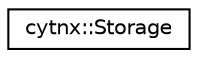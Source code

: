digraph "Graphical Class Hierarchy"
{
  edge [fontname="Helvetica",fontsize="10",labelfontname="Helvetica",labelfontsize="10"];
  node [fontname="Helvetica",fontsize="10",shape=record];
  rankdir="LR";
  Node0 [label="cytnx::Storage",height=0.2,width=0.4,color="black", fillcolor="white", style="filled",URL="$classcytnx_1_1Storage.html",tooltip="wrapping-up "];
}
